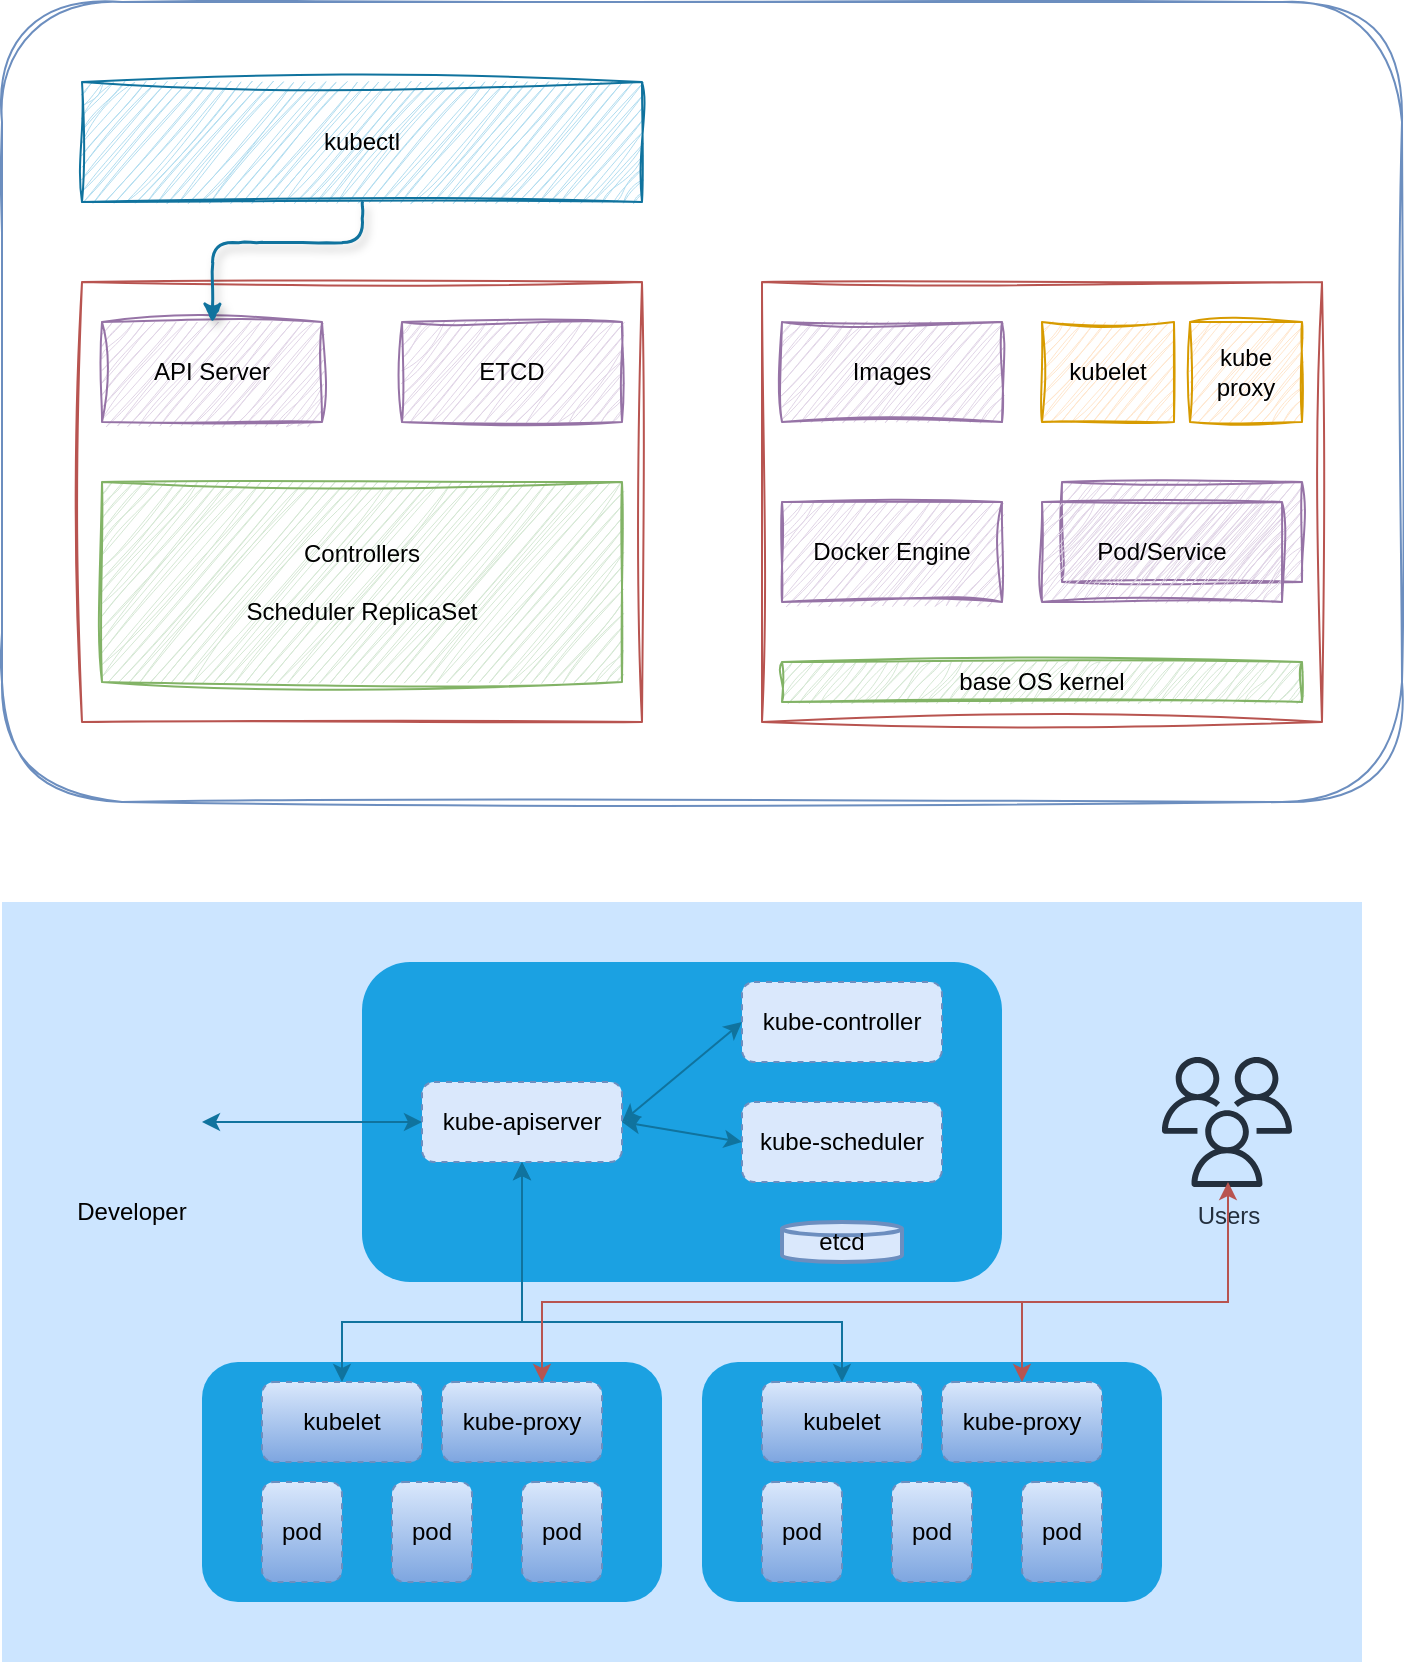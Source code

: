 <mxfile version="21.2.0" type="github">
  <diagram name="Page-1" id="UtkHeV6uxtWy_sj3QnAZ">
    <mxGraphModel dx="1226" dy="678" grid="0" gridSize="10" guides="1" tooltips="1" connect="1" arrows="1" fold="1" page="1" pageScale="1" pageWidth="850" pageHeight="1100" math="0" shadow="0">
      <root>
        <mxCell id="0" />
        <mxCell id="1" parent="0" />
        <mxCell id="Ris18r9FBPOmrq_4ZwZm-43" value="" style="rounded=0;whiteSpace=wrap;html=1;fillColor=#cce5ff;strokeColor=none;" vertex="1" parent="1">
          <mxGeometry x="80" y="570" width="680" height="380" as="geometry" />
        </mxCell>
        <mxCell id="4WDIA_1txPUaSzjZda2C-1" value="" style="rounded=1;whiteSpace=wrap;html=1;glass=0;fillStyle=auto;fillColor=none;strokeColor=#6c8ebf;sketch=1;curveFitting=1;jiggle=2;" parent="1" vertex="1">
          <mxGeometry x="80" y="120" width="700" height="400" as="geometry" />
        </mxCell>
        <mxCell id="4WDIA_1txPUaSzjZda2C-9" value="" style="rounded=0;whiteSpace=wrap;html=1;fillColor=none;glass=0;strokeColor=#b85450;shadow=0;sketch=1;curveFitting=1;jiggle=2;" parent="1" vertex="1">
          <mxGeometry x="460" y="260" width="280" height="220" as="geometry" />
        </mxCell>
        <mxCell id="4WDIA_1txPUaSzjZda2C-2" value="kubectl" style="rounded=0;whiteSpace=wrap;html=1;fillColor=#b1ddf0;strokeColor=#10739e;sketch=1;curveFitting=1;jiggle=2;glass=0;" parent="1" vertex="1">
          <mxGeometry x="120" y="160" width="280" height="60" as="geometry" />
        </mxCell>
        <mxCell id="4WDIA_1txPUaSzjZda2C-3" value="" style="rounded=0;whiteSpace=wrap;html=1;fillColor=none;sketch=1;curveFitting=1;jiggle=2;glass=0;strokeColor=#b85450;" parent="1" vertex="1">
          <mxGeometry x="120" y="260" width="280" height="220" as="geometry" />
        </mxCell>
        <mxCell id="4WDIA_1txPUaSzjZda2C-5" value="API Server" style="rounded=0;whiteSpace=wrap;html=1;fillColor=#e1d5e7;sketch=1;curveFitting=1;jiggle=2;strokeColor=#9673a6;" parent="1" vertex="1">
          <mxGeometry x="130" y="280" width="110" height="50" as="geometry" />
        </mxCell>
        <mxCell id="4WDIA_1txPUaSzjZda2C-6" value="kubelet" style="rounded=0;whiteSpace=wrap;html=1;fillColor=#ffe6cc;sketch=1;curveFitting=1;jiggle=2;strokeColor=#d79b00;" parent="1" vertex="1">
          <mxGeometry x="600" y="280" width="66" height="50" as="geometry" />
        </mxCell>
        <mxCell id="4WDIA_1txPUaSzjZda2C-7" value="&lt;div&gt;Controllers&lt;/div&gt;&lt;div&gt;&lt;br&gt;&lt;/div&gt;&lt;div&gt;Scheduler ReplicaSet&lt;br&gt;&lt;/div&gt;" style="rounded=0;whiteSpace=wrap;html=1;fillColor=#d5e8d4;sketch=1;curveFitting=1;jiggle=2;strokeColor=#82b366;" parent="1" vertex="1">
          <mxGeometry x="130" y="360" width="260" height="100" as="geometry" />
        </mxCell>
        <mxCell id="4WDIA_1txPUaSzjZda2C-11" value="Images" style="rounded=0;whiteSpace=wrap;html=1;fillColor=#e1d5e7;sketch=1;curveFitting=1;jiggle=2;strokeColor=#9673a6;" parent="1" vertex="1">
          <mxGeometry x="470" y="280" width="110" height="50" as="geometry" />
        </mxCell>
        <mxCell id="4WDIA_1txPUaSzjZda2C-12" value="base OS kernel" style="rounded=0;whiteSpace=wrap;html=1;fillColor=#d5e8d4;sketch=1;curveFitting=1;jiggle=2;strokeColor=#82b366;" parent="1" vertex="1">
          <mxGeometry x="470" y="450" width="260" height="20" as="geometry" />
        </mxCell>
        <mxCell id="4WDIA_1txPUaSzjZda2C-13" value="Docker Engine" style="rounded=0;whiteSpace=wrap;html=1;fillColor=#e1d5e7;sketch=1;curveFitting=1;jiggle=2;strokeColor=#9673a6;" parent="1" vertex="1">
          <mxGeometry x="470" y="370" width="110" height="50" as="geometry" />
        </mxCell>
        <mxCell id="4WDIA_1txPUaSzjZda2C-15" value="" style="rounded=0;whiteSpace=wrap;html=1;fillColor=#e1d5e7;sketch=1;curveFitting=1;jiggle=2;strokeColor=#9673a6;" parent="1" vertex="1">
          <mxGeometry x="610" y="360" width="120" height="50" as="geometry" />
        </mxCell>
        <mxCell id="4WDIA_1txPUaSzjZda2C-14" value="Pod/Service" style="rounded=0;whiteSpace=wrap;html=1;fillColor=#e1d5e7;sketch=1;curveFitting=1;jiggle=2;strokeColor=#9673a6;" parent="1" vertex="1">
          <mxGeometry x="600" y="370" width="120" height="50" as="geometry" />
        </mxCell>
        <mxCell id="4WDIA_1txPUaSzjZda2C-18" value="kube proxy" style="rounded=0;whiteSpace=wrap;html=1;fillColor=#ffe6cc;sketch=1;curveFitting=1;jiggle=2;strokeColor=#d79b00;" parent="1" vertex="1">
          <mxGeometry x="674" y="280" width="56" height="50" as="geometry" />
        </mxCell>
        <mxCell id="4WDIA_1txPUaSzjZda2C-19" value="ETCD" style="rounded=0;whiteSpace=wrap;html=1;fillColor=#e1d5e7;sketch=1;curveFitting=1;jiggle=2;strokeColor=#9673a6;" parent="1" vertex="1">
          <mxGeometry x="280" y="280" width="110" height="50" as="geometry" />
        </mxCell>
        <mxCell id="4WDIA_1txPUaSzjZda2C-20" value="" style="endArrow=classic;html=1;exitX=0.5;exitY=1;exitDx=0;exitDy=0;entryX=0.5;entryY=0;entryDx=0;entryDy=0;fillColor=#b1ddf0;strokeColor=#10739e;rounded=1;targetPerimeterSpacing=0;sourcePerimeterSpacing=0;endSize=6;startSize=6;strokeWidth=1.5;shadow=1;comic=1;" parent="1" source="4WDIA_1txPUaSzjZda2C-2" target="4WDIA_1txPUaSzjZda2C-5" edge="1">
          <mxGeometry width="50" height="50" relative="1" as="geometry">
            <mxPoint x="-20" y="350" as="sourcePoint" />
            <mxPoint x="30" y="300" as="targetPoint" />
            <Array as="points">
              <mxPoint x="260" y="240" />
              <mxPoint x="220" y="240" />
              <mxPoint x="185" y="240" />
            </Array>
          </mxGeometry>
        </mxCell>
        <mxCell id="Ris18r9FBPOmrq_4ZwZm-1" value="" style="rounded=1;whiteSpace=wrap;html=1;glass=0;fillColor=#1ba1e2;strokeColor=none;shadow=0;comic=0;enumerate=0;treeMoving=0;treeFolding=0;fontColor=#ffffff;" vertex="1" parent="1">
          <mxGeometry x="260" y="600" width="320" height="160" as="geometry" />
        </mxCell>
        <mxCell id="Ris18r9FBPOmrq_4ZwZm-2" value="kube-apiserver" style="rounded=1;whiteSpace=wrap;html=1;fillColor=#dae8fc;strokeColor=#6c8ebf;dashed=1;" vertex="1" parent="1">
          <mxGeometry x="290" y="660" width="100" height="40" as="geometry" />
        </mxCell>
        <mxCell id="Ris18r9FBPOmrq_4ZwZm-5" value="kube-scheduler" style="rounded=1;whiteSpace=wrap;html=1;fillColor=#dae8fc;strokeColor=#6c8ebf;dashed=1;" vertex="1" parent="1">
          <mxGeometry x="450" y="670" width="100" height="40" as="geometry" />
        </mxCell>
        <mxCell id="Ris18r9FBPOmrq_4ZwZm-6" value="kube-controller" style="rounded=1;whiteSpace=wrap;html=1;fillColor=#dae8fc;strokeColor=#6c8ebf;dashed=1;" vertex="1" parent="1">
          <mxGeometry x="450" y="610" width="100" height="40" as="geometry" />
        </mxCell>
        <mxCell id="Ris18r9FBPOmrq_4ZwZm-9" value="etcd" style="strokeWidth=2;html=1;shape=mxgraph.flowchart.database;whiteSpace=wrap;fillColor=#dae8fc;strokeColor=#6c8ebf;" vertex="1" parent="1">
          <mxGeometry x="470" y="730" width="60" height="20" as="geometry" />
        </mxCell>
        <mxCell id="Ris18r9FBPOmrq_4ZwZm-11" value="" style="endArrow=classic;startArrow=classic;html=1;rounded=0;entryX=0;entryY=0.5;entryDx=0;entryDy=0;exitX=1;exitY=0.5;exitDx=0;exitDy=0;strokeWidth=1;fillColor=#b1ddf0;strokeColor=#10739e;" edge="1" parent="1" source="Ris18r9FBPOmrq_4ZwZm-2" target="Ris18r9FBPOmrq_4ZwZm-6">
          <mxGeometry width="50" height="50" relative="1" as="geometry">
            <mxPoint x="250" y="900" as="sourcePoint" />
            <mxPoint x="300" y="850" as="targetPoint" />
          </mxGeometry>
        </mxCell>
        <mxCell id="Ris18r9FBPOmrq_4ZwZm-12" value="" style="endArrow=classic;startArrow=classic;html=1;rounded=0;entryX=0;entryY=0.5;entryDx=0;entryDy=0;exitX=1;exitY=0.5;exitDx=0;exitDy=0;fillColor=#b1ddf0;strokeColor=#10739e;strokeWidth=1;" edge="1" parent="1" source="Ris18r9FBPOmrq_4ZwZm-2" target="Ris18r9FBPOmrq_4ZwZm-5">
          <mxGeometry width="50" height="50" relative="1" as="geometry">
            <mxPoint x="160" y="940" as="sourcePoint" />
            <mxPoint x="210" y="890" as="targetPoint" />
          </mxGeometry>
        </mxCell>
        <mxCell id="Ris18r9FBPOmrq_4ZwZm-13" value="" style="rounded=1;whiteSpace=wrap;html=1;fillColor=#1ba1e2;strokeColor=none;fontColor=#ffffff;shadow=0;" vertex="1" parent="1">
          <mxGeometry x="180" y="800" width="230" height="120" as="geometry" />
        </mxCell>
        <mxCell id="Ris18r9FBPOmrq_4ZwZm-14" value="kubelet" style="whiteSpace=wrap;html=1;fillColor=#dae8fc;strokeColor=#6c8ebf;rounded=1;dashed=1;gradientColor=#7ea6e0;" vertex="1" parent="1">
          <mxGeometry x="210" y="810" width="80" height="40" as="geometry" />
        </mxCell>
        <mxCell id="Ris18r9FBPOmrq_4ZwZm-16" value="kube-proxy" style="whiteSpace=wrap;html=1;fillColor=#dae8fc;strokeColor=#6c8ebf;rounded=1;dashed=1;gradientColor=#7ea6e0;" vertex="1" parent="1">
          <mxGeometry x="300" y="810" width="80" height="40" as="geometry" />
        </mxCell>
        <mxCell id="Ris18r9FBPOmrq_4ZwZm-17" value="pod" style="rounded=1;whiteSpace=wrap;html=1;fillColor=#dae8fc;strokeColor=#6c8ebf;dashed=1;gradientColor=#7ea6e0;" vertex="1" parent="1">
          <mxGeometry x="210" y="860" width="40" height="50" as="geometry" />
        </mxCell>
        <mxCell id="Ris18r9FBPOmrq_4ZwZm-18" value="pod" style="rounded=1;whiteSpace=wrap;html=1;fillColor=#dae8fc;strokeColor=#6c8ebf;dashed=1;gradientColor=#7ea6e0;" vertex="1" parent="1">
          <mxGeometry x="340" y="860" width="40" height="50" as="geometry" />
        </mxCell>
        <mxCell id="Ris18r9FBPOmrq_4ZwZm-19" value="pod" style="rounded=1;whiteSpace=wrap;html=1;fillColor=#dae8fc;strokeColor=#6c8ebf;dashed=1;gradientColor=#7ea6e0;" vertex="1" parent="1">
          <mxGeometry x="275" y="860" width="40" height="50" as="geometry" />
        </mxCell>
        <mxCell id="Ris18r9FBPOmrq_4ZwZm-20" value="" style="rounded=1;whiteSpace=wrap;html=1;fillColor=#1ba1e2;strokeColor=none;movable=1;resizable=1;rotatable=1;deletable=1;editable=1;locked=0;connectable=1;fontColor=#ffffff;shadow=0;" vertex="1" parent="1">
          <mxGeometry x="430" y="800" width="230" height="120" as="geometry" />
        </mxCell>
        <mxCell id="Ris18r9FBPOmrq_4ZwZm-21" value="kubelet" style="whiteSpace=wrap;html=1;fillColor=#dae8fc;strokeColor=#6c8ebf;rounded=1;dashed=1;movable=1;resizable=1;rotatable=1;deletable=1;editable=1;locked=0;connectable=1;gradientColor=#7ea6e0;" vertex="1" parent="1">
          <mxGeometry x="460" y="810" width="80" height="40" as="geometry" />
        </mxCell>
        <mxCell id="Ris18r9FBPOmrq_4ZwZm-22" value="kube-proxy" style="whiteSpace=wrap;html=1;fillColor=#dae8fc;strokeColor=#6c8ebf;rounded=1;dashed=1;movable=1;resizable=1;rotatable=1;deletable=1;editable=1;locked=0;connectable=1;gradientColor=#7ea6e0;" vertex="1" parent="1">
          <mxGeometry x="550" y="810" width="80" height="40" as="geometry" />
        </mxCell>
        <mxCell id="Ris18r9FBPOmrq_4ZwZm-23" value="pod" style="rounded=1;whiteSpace=wrap;html=1;fillColor=#dae8fc;strokeColor=#6c8ebf;dashed=1;movable=1;resizable=1;rotatable=1;deletable=1;editable=1;locked=0;connectable=1;gradientColor=#7ea6e0;" vertex="1" parent="1">
          <mxGeometry x="460" y="860" width="40" height="50" as="geometry" />
        </mxCell>
        <mxCell id="Ris18r9FBPOmrq_4ZwZm-24" value="pod" style="rounded=1;whiteSpace=wrap;html=1;fillColor=#dae8fc;strokeColor=#6c8ebf;dashed=1;movable=1;resizable=1;rotatable=1;deletable=1;editable=1;locked=0;connectable=1;gradientColor=#7ea6e0;" vertex="1" parent="1">
          <mxGeometry x="590" y="860" width="40" height="50" as="geometry" />
        </mxCell>
        <mxCell id="Ris18r9FBPOmrq_4ZwZm-25" value="pod" style="rounded=1;whiteSpace=wrap;html=1;fillColor=#dae8fc;strokeColor=#6c8ebf;dashed=1;movable=1;resizable=1;rotatable=1;deletable=1;editable=1;locked=0;connectable=1;gradientColor=#7ea6e0;" vertex="1" parent="1">
          <mxGeometry x="525" y="860" width="40" height="50" as="geometry" />
        </mxCell>
        <mxCell id="Ris18r9FBPOmrq_4ZwZm-26" value="" style="shape=image;html=1;verticalAlign=top;verticalLabelPosition=bottom;labelBackgroundColor=#ffffff;imageAspect=0;aspect=fixed;image=https://cdn0.iconfinder.com/data/icons/eon-social-media-contact-info-2/32/user_people_person_users_man-128.png" vertex="1" parent="1">
          <mxGeometry x="110" y="645" width="70" height="70" as="geometry" />
        </mxCell>
        <mxCell id="Ris18r9FBPOmrq_4ZwZm-29" value="Users" style="sketch=0;outlineConnect=0;fontColor=#232F3E;gradientColor=none;fillColor=#232F3D;strokeColor=none;dashed=0;verticalLabelPosition=bottom;verticalAlign=top;align=center;html=1;fontSize=12;fontStyle=0;aspect=fixed;pointerEvents=1;shape=mxgraph.aws4.users;" vertex="1" parent="1">
          <mxGeometry x="660" y="647.5" width="65" height="65" as="geometry" />
        </mxCell>
        <mxCell id="Ris18r9FBPOmrq_4ZwZm-30" value="" style="endArrow=classic;startArrow=classic;html=1;rounded=0;entryX=0.5;entryY=1;entryDx=0;entryDy=0;exitX=0.5;exitY=0;exitDx=0;exitDy=0;fillColor=#b1ddf0;strokeColor=#10739e;" edge="1" parent="1" source="Ris18r9FBPOmrq_4ZwZm-14" target="Ris18r9FBPOmrq_4ZwZm-2">
          <mxGeometry width="50" height="50" relative="1" as="geometry">
            <mxPoint x="80" y="830" as="sourcePoint" />
            <mxPoint x="130" y="780" as="targetPoint" />
            <Array as="points">
              <mxPoint x="250" y="780" />
              <mxPoint x="340" y="780" />
            </Array>
          </mxGeometry>
        </mxCell>
        <mxCell id="Ris18r9FBPOmrq_4ZwZm-32" value="" style="endArrow=classic;startArrow=classic;html=1;rounded=0;fillColor=#b1ddf0;strokeColor=#10739e;exitX=0.5;exitY=1;exitDx=0;exitDy=0;entryX=0.5;entryY=0;entryDx=0;entryDy=0;" edge="1" parent="1" source="Ris18r9FBPOmrq_4ZwZm-2" target="Ris18r9FBPOmrq_4ZwZm-21">
          <mxGeometry width="50" height="50" relative="1" as="geometry">
            <mxPoint x="160" y="790" as="sourcePoint" />
            <mxPoint x="790" y="790" as="targetPoint" />
            <Array as="points">
              <mxPoint x="340" y="780" />
              <mxPoint x="500" y="780" />
            </Array>
          </mxGeometry>
        </mxCell>
        <mxCell id="Ris18r9FBPOmrq_4ZwZm-34" value="" style="endArrow=classic;startArrow=classic;html=1;rounded=0;entryX=0;entryY=0.5;entryDx=0;entryDy=0;exitX=1;exitY=0.5;exitDx=0;exitDy=0;strokeWidth=1;fillColor=#b1ddf0;strokeColor=#10739e;" edge="1" parent="1" source="Ris18r9FBPOmrq_4ZwZm-26" target="Ris18r9FBPOmrq_4ZwZm-2">
          <mxGeometry width="50" height="50" relative="1" as="geometry">
            <mxPoint x="189" y="690" as="sourcePoint" />
            <mxPoint x="249" y="640" as="targetPoint" />
          </mxGeometry>
        </mxCell>
        <mxCell id="Ris18r9FBPOmrq_4ZwZm-39" value="" style="endArrow=classic;startArrow=classic;html=1;rounded=0;fillColor=#f8cecc;strokeColor=#b85450;gradientColor=#ea6b66;" edge="1" parent="1">
          <mxGeometry width="50" height="50" relative="1" as="geometry">
            <mxPoint x="350" y="810" as="sourcePoint" />
            <mxPoint x="693" y="710" as="targetPoint" />
            <Array as="points">
              <mxPoint x="350" y="790" />
              <mxPoint x="350" y="770" />
              <mxPoint x="693" y="770" />
            </Array>
          </mxGeometry>
        </mxCell>
        <mxCell id="Ris18r9FBPOmrq_4ZwZm-42" value="" style="endArrow=classic;html=1;rounded=0;fillColor=#f8cecc;strokeColor=#b85450;entryX=0.5;entryY=0;entryDx=0;entryDy=0;gradientColor=#ea6b66;" edge="1" parent="1" target="Ris18r9FBPOmrq_4ZwZm-22">
          <mxGeometry width="50" height="50" relative="1" as="geometry">
            <mxPoint x="590" y="770" as="sourcePoint" />
            <mxPoint x="782" y="979" as="targetPoint" />
          </mxGeometry>
        </mxCell>
        <mxCell id="Ris18r9FBPOmrq_4ZwZm-45" value="Developer" style="text;html=1;strokeColor=none;fillColor=none;align=center;verticalAlign=middle;whiteSpace=wrap;rounded=0;" vertex="1" parent="1">
          <mxGeometry x="115" y="710" width="60" height="30" as="geometry" />
        </mxCell>
      </root>
    </mxGraphModel>
  </diagram>
</mxfile>
